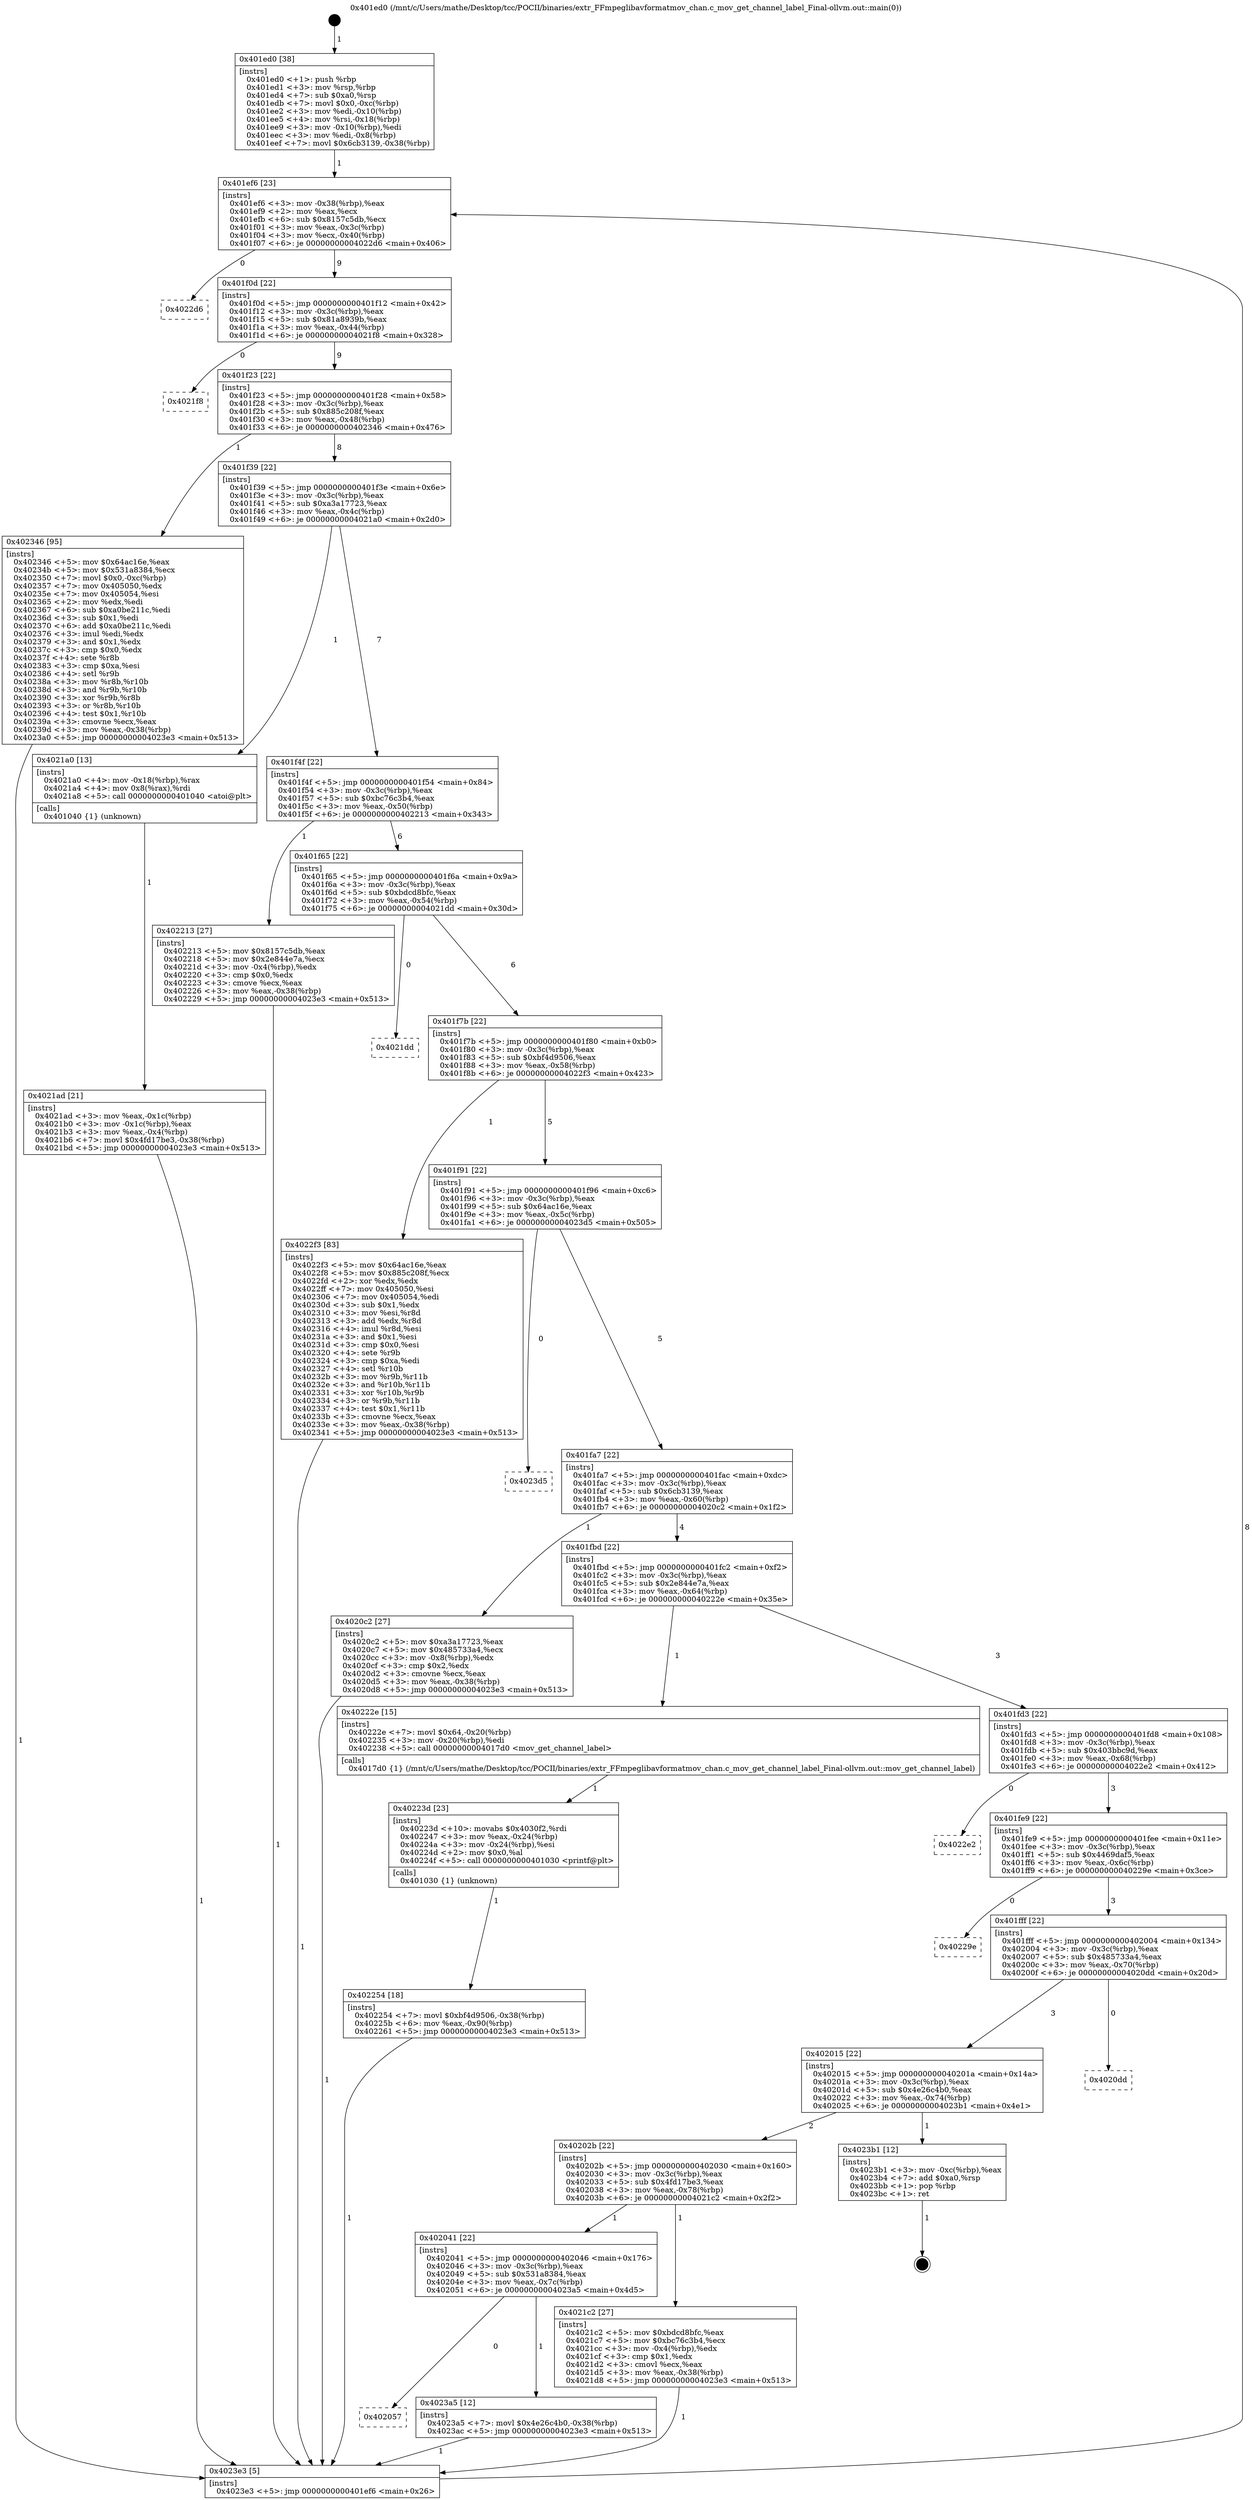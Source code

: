 digraph "0x401ed0" {
  label = "0x401ed0 (/mnt/c/Users/mathe/Desktop/tcc/POCII/binaries/extr_FFmpeglibavformatmov_chan.c_mov_get_channel_label_Final-ollvm.out::main(0))"
  labelloc = "t"
  node[shape=record]

  Entry [label="",width=0.3,height=0.3,shape=circle,fillcolor=black,style=filled]
  "0x401ef6" [label="{
     0x401ef6 [23]\l
     | [instrs]\l
     &nbsp;&nbsp;0x401ef6 \<+3\>: mov -0x38(%rbp),%eax\l
     &nbsp;&nbsp;0x401ef9 \<+2\>: mov %eax,%ecx\l
     &nbsp;&nbsp;0x401efb \<+6\>: sub $0x8157c5db,%ecx\l
     &nbsp;&nbsp;0x401f01 \<+3\>: mov %eax,-0x3c(%rbp)\l
     &nbsp;&nbsp;0x401f04 \<+3\>: mov %ecx,-0x40(%rbp)\l
     &nbsp;&nbsp;0x401f07 \<+6\>: je 00000000004022d6 \<main+0x406\>\l
  }"]
  "0x4022d6" [label="{
     0x4022d6\l
  }", style=dashed]
  "0x401f0d" [label="{
     0x401f0d [22]\l
     | [instrs]\l
     &nbsp;&nbsp;0x401f0d \<+5\>: jmp 0000000000401f12 \<main+0x42\>\l
     &nbsp;&nbsp;0x401f12 \<+3\>: mov -0x3c(%rbp),%eax\l
     &nbsp;&nbsp;0x401f15 \<+5\>: sub $0x81a8939b,%eax\l
     &nbsp;&nbsp;0x401f1a \<+3\>: mov %eax,-0x44(%rbp)\l
     &nbsp;&nbsp;0x401f1d \<+6\>: je 00000000004021f8 \<main+0x328\>\l
  }"]
  Exit [label="",width=0.3,height=0.3,shape=circle,fillcolor=black,style=filled,peripheries=2]
  "0x4021f8" [label="{
     0x4021f8\l
  }", style=dashed]
  "0x401f23" [label="{
     0x401f23 [22]\l
     | [instrs]\l
     &nbsp;&nbsp;0x401f23 \<+5\>: jmp 0000000000401f28 \<main+0x58\>\l
     &nbsp;&nbsp;0x401f28 \<+3\>: mov -0x3c(%rbp),%eax\l
     &nbsp;&nbsp;0x401f2b \<+5\>: sub $0x885c208f,%eax\l
     &nbsp;&nbsp;0x401f30 \<+3\>: mov %eax,-0x48(%rbp)\l
     &nbsp;&nbsp;0x401f33 \<+6\>: je 0000000000402346 \<main+0x476\>\l
  }"]
  "0x402057" [label="{
     0x402057\l
  }", style=dashed]
  "0x402346" [label="{
     0x402346 [95]\l
     | [instrs]\l
     &nbsp;&nbsp;0x402346 \<+5\>: mov $0x64ac16e,%eax\l
     &nbsp;&nbsp;0x40234b \<+5\>: mov $0x531a8384,%ecx\l
     &nbsp;&nbsp;0x402350 \<+7\>: movl $0x0,-0xc(%rbp)\l
     &nbsp;&nbsp;0x402357 \<+7\>: mov 0x405050,%edx\l
     &nbsp;&nbsp;0x40235e \<+7\>: mov 0x405054,%esi\l
     &nbsp;&nbsp;0x402365 \<+2\>: mov %edx,%edi\l
     &nbsp;&nbsp;0x402367 \<+6\>: sub $0xa0be211c,%edi\l
     &nbsp;&nbsp;0x40236d \<+3\>: sub $0x1,%edi\l
     &nbsp;&nbsp;0x402370 \<+6\>: add $0xa0be211c,%edi\l
     &nbsp;&nbsp;0x402376 \<+3\>: imul %edi,%edx\l
     &nbsp;&nbsp;0x402379 \<+3\>: and $0x1,%edx\l
     &nbsp;&nbsp;0x40237c \<+3\>: cmp $0x0,%edx\l
     &nbsp;&nbsp;0x40237f \<+4\>: sete %r8b\l
     &nbsp;&nbsp;0x402383 \<+3\>: cmp $0xa,%esi\l
     &nbsp;&nbsp;0x402386 \<+4\>: setl %r9b\l
     &nbsp;&nbsp;0x40238a \<+3\>: mov %r8b,%r10b\l
     &nbsp;&nbsp;0x40238d \<+3\>: and %r9b,%r10b\l
     &nbsp;&nbsp;0x402390 \<+3\>: xor %r9b,%r8b\l
     &nbsp;&nbsp;0x402393 \<+3\>: or %r8b,%r10b\l
     &nbsp;&nbsp;0x402396 \<+4\>: test $0x1,%r10b\l
     &nbsp;&nbsp;0x40239a \<+3\>: cmovne %ecx,%eax\l
     &nbsp;&nbsp;0x40239d \<+3\>: mov %eax,-0x38(%rbp)\l
     &nbsp;&nbsp;0x4023a0 \<+5\>: jmp 00000000004023e3 \<main+0x513\>\l
  }"]
  "0x401f39" [label="{
     0x401f39 [22]\l
     | [instrs]\l
     &nbsp;&nbsp;0x401f39 \<+5\>: jmp 0000000000401f3e \<main+0x6e\>\l
     &nbsp;&nbsp;0x401f3e \<+3\>: mov -0x3c(%rbp),%eax\l
     &nbsp;&nbsp;0x401f41 \<+5\>: sub $0xa3a17723,%eax\l
     &nbsp;&nbsp;0x401f46 \<+3\>: mov %eax,-0x4c(%rbp)\l
     &nbsp;&nbsp;0x401f49 \<+6\>: je 00000000004021a0 \<main+0x2d0\>\l
  }"]
  "0x4023a5" [label="{
     0x4023a5 [12]\l
     | [instrs]\l
     &nbsp;&nbsp;0x4023a5 \<+7\>: movl $0x4e26c4b0,-0x38(%rbp)\l
     &nbsp;&nbsp;0x4023ac \<+5\>: jmp 00000000004023e3 \<main+0x513\>\l
  }"]
  "0x4021a0" [label="{
     0x4021a0 [13]\l
     | [instrs]\l
     &nbsp;&nbsp;0x4021a0 \<+4\>: mov -0x18(%rbp),%rax\l
     &nbsp;&nbsp;0x4021a4 \<+4\>: mov 0x8(%rax),%rdi\l
     &nbsp;&nbsp;0x4021a8 \<+5\>: call 0000000000401040 \<atoi@plt\>\l
     | [calls]\l
     &nbsp;&nbsp;0x401040 \{1\} (unknown)\l
  }"]
  "0x401f4f" [label="{
     0x401f4f [22]\l
     | [instrs]\l
     &nbsp;&nbsp;0x401f4f \<+5\>: jmp 0000000000401f54 \<main+0x84\>\l
     &nbsp;&nbsp;0x401f54 \<+3\>: mov -0x3c(%rbp),%eax\l
     &nbsp;&nbsp;0x401f57 \<+5\>: sub $0xbc76c3b4,%eax\l
     &nbsp;&nbsp;0x401f5c \<+3\>: mov %eax,-0x50(%rbp)\l
     &nbsp;&nbsp;0x401f5f \<+6\>: je 0000000000402213 \<main+0x343\>\l
  }"]
  "0x402254" [label="{
     0x402254 [18]\l
     | [instrs]\l
     &nbsp;&nbsp;0x402254 \<+7\>: movl $0xbf4d9506,-0x38(%rbp)\l
     &nbsp;&nbsp;0x40225b \<+6\>: mov %eax,-0x90(%rbp)\l
     &nbsp;&nbsp;0x402261 \<+5\>: jmp 00000000004023e3 \<main+0x513\>\l
  }"]
  "0x402213" [label="{
     0x402213 [27]\l
     | [instrs]\l
     &nbsp;&nbsp;0x402213 \<+5\>: mov $0x8157c5db,%eax\l
     &nbsp;&nbsp;0x402218 \<+5\>: mov $0x2e844e7a,%ecx\l
     &nbsp;&nbsp;0x40221d \<+3\>: mov -0x4(%rbp),%edx\l
     &nbsp;&nbsp;0x402220 \<+3\>: cmp $0x0,%edx\l
     &nbsp;&nbsp;0x402223 \<+3\>: cmove %ecx,%eax\l
     &nbsp;&nbsp;0x402226 \<+3\>: mov %eax,-0x38(%rbp)\l
     &nbsp;&nbsp;0x402229 \<+5\>: jmp 00000000004023e3 \<main+0x513\>\l
  }"]
  "0x401f65" [label="{
     0x401f65 [22]\l
     | [instrs]\l
     &nbsp;&nbsp;0x401f65 \<+5\>: jmp 0000000000401f6a \<main+0x9a\>\l
     &nbsp;&nbsp;0x401f6a \<+3\>: mov -0x3c(%rbp),%eax\l
     &nbsp;&nbsp;0x401f6d \<+5\>: sub $0xbdcd8bfc,%eax\l
     &nbsp;&nbsp;0x401f72 \<+3\>: mov %eax,-0x54(%rbp)\l
     &nbsp;&nbsp;0x401f75 \<+6\>: je 00000000004021dd \<main+0x30d\>\l
  }"]
  "0x40223d" [label="{
     0x40223d [23]\l
     | [instrs]\l
     &nbsp;&nbsp;0x40223d \<+10\>: movabs $0x4030f2,%rdi\l
     &nbsp;&nbsp;0x402247 \<+3\>: mov %eax,-0x24(%rbp)\l
     &nbsp;&nbsp;0x40224a \<+3\>: mov -0x24(%rbp),%esi\l
     &nbsp;&nbsp;0x40224d \<+2\>: mov $0x0,%al\l
     &nbsp;&nbsp;0x40224f \<+5\>: call 0000000000401030 \<printf@plt\>\l
     | [calls]\l
     &nbsp;&nbsp;0x401030 \{1\} (unknown)\l
  }"]
  "0x4021dd" [label="{
     0x4021dd\l
  }", style=dashed]
  "0x401f7b" [label="{
     0x401f7b [22]\l
     | [instrs]\l
     &nbsp;&nbsp;0x401f7b \<+5\>: jmp 0000000000401f80 \<main+0xb0\>\l
     &nbsp;&nbsp;0x401f80 \<+3\>: mov -0x3c(%rbp),%eax\l
     &nbsp;&nbsp;0x401f83 \<+5\>: sub $0xbf4d9506,%eax\l
     &nbsp;&nbsp;0x401f88 \<+3\>: mov %eax,-0x58(%rbp)\l
     &nbsp;&nbsp;0x401f8b \<+6\>: je 00000000004022f3 \<main+0x423\>\l
  }"]
  "0x402041" [label="{
     0x402041 [22]\l
     | [instrs]\l
     &nbsp;&nbsp;0x402041 \<+5\>: jmp 0000000000402046 \<main+0x176\>\l
     &nbsp;&nbsp;0x402046 \<+3\>: mov -0x3c(%rbp),%eax\l
     &nbsp;&nbsp;0x402049 \<+5\>: sub $0x531a8384,%eax\l
     &nbsp;&nbsp;0x40204e \<+3\>: mov %eax,-0x7c(%rbp)\l
     &nbsp;&nbsp;0x402051 \<+6\>: je 00000000004023a5 \<main+0x4d5\>\l
  }"]
  "0x4022f3" [label="{
     0x4022f3 [83]\l
     | [instrs]\l
     &nbsp;&nbsp;0x4022f3 \<+5\>: mov $0x64ac16e,%eax\l
     &nbsp;&nbsp;0x4022f8 \<+5\>: mov $0x885c208f,%ecx\l
     &nbsp;&nbsp;0x4022fd \<+2\>: xor %edx,%edx\l
     &nbsp;&nbsp;0x4022ff \<+7\>: mov 0x405050,%esi\l
     &nbsp;&nbsp;0x402306 \<+7\>: mov 0x405054,%edi\l
     &nbsp;&nbsp;0x40230d \<+3\>: sub $0x1,%edx\l
     &nbsp;&nbsp;0x402310 \<+3\>: mov %esi,%r8d\l
     &nbsp;&nbsp;0x402313 \<+3\>: add %edx,%r8d\l
     &nbsp;&nbsp;0x402316 \<+4\>: imul %r8d,%esi\l
     &nbsp;&nbsp;0x40231a \<+3\>: and $0x1,%esi\l
     &nbsp;&nbsp;0x40231d \<+3\>: cmp $0x0,%esi\l
     &nbsp;&nbsp;0x402320 \<+4\>: sete %r9b\l
     &nbsp;&nbsp;0x402324 \<+3\>: cmp $0xa,%edi\l
     &nbsp;&nbsp;0x402327 \<+4\>: setl %r10b\l
     &nbsp;&nbsp;0x40232b \<+3\>: mov %r9b,%r11b\l
     &nbsp;&nbsp;0x40232e \<+3\>: and %r10b,%r11b\l
     &nbsp;&nbsp;0x402331 \<+3\>: xor %r10b,%r9b\l
     &nbsp;&nbsp;0x402334 \<+3\>: or %r9b,%r11b\l
     &nbsp;&nbsp;0x402337 \<+4\>: test $0x1,%r11b\l
     &nbsp;&nbsp;0x40233b \<+3\>: cmovne %ecx,%eax\l
     &nbsp;&nbsp;0x40233e \<+3\>: mov %eax,-0x38(%rbp)\l
     &nbsp;&nbsp;0x402341 \<+5\>: jmp 00000000004023e3 \<main+0x513\>\l
  }"]
  "0x401f91" [label="{
     0x401f91 [22]\l
     | [instrs]\l
     &nbsp;&nbsp;0x401f91 \<+5\>: jmp 0000000000401f96 \<main+0xc6\>\l
     &nbsp;&nbsp;0x401f96 \<+3\>: mov -0x3c(%rbp),%eax\l
     &nbsp;&nbsp;0x401f99 \<+5\>: sub $0x64ac16e,%eax\l
     &nbsp;&nbsp;0x401f9e \<+3\>: mov %eax,-0x5c(%rbp)\l
     &nbsp;&nbsp;0x401fa1 \<+6\>: je 00000000004023d5 \<main+0x505\>\l
  }"]
  "0x4021c2" [label="{
     0x4021c2 [27]\l
     | [instrs]\l
     &nbsp;&nbsp;0x4021c2 \<+5\>: mov $0xbdcd8bfc,%eax\l
     &nbsp;&nbsp;0x4021c7 \<+5\>: mov $0xbc76c3b4,%ecx\l
     &nbsp;&nbsp;0x4021cc \<+3\>: mov -0x4(%rbp),%edx\l
     &nbsp;&nbsp;0x4021cf \<+3\>: cmp $0x1,%edx\l
     &nbsp;&nbsp;0x4021d2 \<+3\>: cmovl %ecx,%eax\l
     &nbsp;&nbsp;0x4021d5 \<+3\>: mov %eax,-0x38(%rbp)\l
     &nbsp;&nbsp;0x4021d8 \<+5\>: jmp 00000000004023e3 \<main+0x513\>\l
  }"]
  "0x4023d5" [label="{
     0x4023d5\l
  }", style=dashed]
  "0x401fa7" [label="{
     0x401fa7 [22]\l
     | [instrs]\l
     &nbsp;&nbsp;0x401fa7 \<+5\>: jmp 0000000000401fac \<main+0xdc\>\l
     &nbsp;&nbsp;0x401fac \<+3\>: mov -0x3c(%rbp),%eax\l
     &nbsp;&nbsp;0x401faf \<+5\>: sub $0x6cb3139,%eax\l
     &nbsp;&nbsp;0x401fb4 \<+3\>: mov %eax,-0x60(%rbp)\l
     &nbsp;&nbsp;0x401fb7 \<+6\>: je 00000000004020c2 \<main+0x1f2\>\l
  }"]
  "0x40202b" [label="{
     0x40202b [22]\l
     | [instrs]\l
     &nbsp;&nbsp;0x40202b \<+5\>: jmp 0000000000402030 \<main+0x160\>\l
     &nbsp;&nbsp;0x402030 \<+3\>: mov -0x3c(%rbp),%eax\l
     &nbsp;&nbsp;0x402033 \<+5\>: sub $0x4fd17be3,%eax\l
     &nbsp;&nbsp;0x402038 \<+3\>: mov %eax,-0x78(%rbp)\l
     &nbsp;&nbsp;0x40203b \<+6\>: je 00000000004021c2 \<main+0x2f2\>\l
  }"]
  "0x4020c2" [label="{
     0x4020c2 [27]\l
     | [instrs]\l
     &nbsp;&nbsp;0x4020c2 \<+5\>: mov $0xa3a17723,%eax\l
     &nbsp;&nbsp;0x4020c7 \<+5\>: mov $0x485733a4,%ecx\l
     &nbsp;&nbsp;0x4020cc \<+3\>: mov -0x8(%rbp),%edx\l
     &nbsp;&nbsp;0x4020cf \<+3\>: cmp $0x2,%edx\l
     &nbsp;&nbsp;0x4020d2 \<+3\>: cmovne %ecx,%eax\l
     &nbsp;&nbsp;0x4020d5 \<+3\>: mov %eax,-0x38(%rbp)\l
     &nbsp;&nbsp;0x4020d8 \<+5\>: jmp 00000000004023e3 \<main+0x513\>\l
  }"]
  "0x401fbd" [label="{
     0x401fbd [22]\l
     | [instrs]\l
     &nbsp;&nbsp;0x401fbd \<+5\>: jmp 0000000000401fc2 \<main+0xf2\>\l
     &nbsp;&nbsp;0x401fc2 \<+3\>: mov -0x3c(%rbp),%eax\l
     &nbsp;&nbsp;0x401fc5 \<+5\>: sub $0x2e844e7a,%eax\l
     &nbsp;&nbsp;0x401fca \<+3\>: mov %eax,-0x64(%rbp)\l
     &nbsp;&nbsp;0x401fcd \<+6\>: je 000000000040222e \<main+0x35e\>\l
  }"]
  "0x4023e3" [label="{
     0x4023e3 [5]\l
     | [instrs]\l
     &nbsp;&nbsp;0x4023e3 \<+5\>: jmp 0000000000401ef6 \<main+0x26\>\l
  }"]
  "0x401ed0" [label="{
     0x401ed0 [38]\l
     | [instrs]\l
     &nbsp;&nbsp;0x401ed0 \<+1\>: push %rbp\l
     &nbsp;&nbsp;0x401ed1 \<+3\>: mov %rsp,%rbp\l
     &nbsp;&nbsp;0x401ed4 \<+7\>: sub $0xa0,%rsp\l
     &nbsp;&nbsp;0x401edb \<+7\>: movl $0x0,-0xc(%rbp)\l
     &nbsp;&nbsp;0x401ee2 \<+3\>: mov %edi,-0x10(%rbp)\l
     &nbsp;&nbsp;0x401ee5 \<+4\>: mov %rsi,-0x18(%rbp)\l
     &nbsp;&nbsp;0x401ee9 \<+3\>: mov -0x10(%rbp),%edi\l
     &nbsp;&nbsp;0x401eec \<+3\>: mov %edi,-0x8(%rbp)\l
     &nbsp;&nbsp;0x401eef \<+7\>: movl $0x6cb3139,-0x38(%rbp)\l
  }"]
  "0x4021ad" [label="{
     0x4021ad [21]\l
     | [instrs]\l
     &nbsp;&nbsp;0x4021ad \<+3\>: mov %eax,-0x1c(%rbp)\l
     &nbsp;&nbsp;0x4021b0 \<+3\>: mov -0x1c(%rbp),%eax\l
     &nbsp;&nbsp;0x4021b3 \<+3\>: mov %eax,-0x4(%rbp)\l
     &nbsp;&nbsp;0x4021b6 \<+7\>: movl $0x4fd17be3,-0x38(%rbp)\l
     &nbsp;&nbsp;0x4021bd \<+5\>: jmp 00000000004023e3 \<main+0x513\>\l
  }"]
  "0x4023b1" [label="{
     0x4023b1 [12]\l
     | [instrs]\l
     &nbsp;&nbsp;0x4023b1 \<+3\>: mov -0xc(%rbp),%eax\l
     &nbsp;&nbsp;0x4023b4 \<+7\>: add $0xa0,%rsp\l
     &nbsp;&nbsp;0x4023bb \<+1\>: pop %rbp\l
     &nbsp;&nbsp;0x4023bc \<+1\>: ret\l
  }"]
  "0x40222e" [label="{
     0x40222e [15]\l
     | [instrs]\l
     &nbsp;&nbsp;0x40222e \<+7\>: movl $0x64,-0x20(%rbp)\l
     &nbsp;&nbsp;0x402235 \<+3\>: mov -0x20(%rbp),%edi\l
     &nbsp;&nbsp;0x402238 \<+5\>: call 00000000004017d0 \<mov_get_channel_label\>\l
     | [calls]\l
     &nbsp;&nbsp;0x4017d0 \{1\} (/mnt/c/Users/mathe/Desktop/tcc/POCII/binaries/extr_FFmpeglibavformatmov_chan.c_mov_get_channel_label_Final-ollvm.out::mov_get_channel_label)\l
  }"]
  "0x401fd3" [label="{
     0x401fd3 [22]\l
     | [instrs]\l
     &nbsp;&nbsp;0x401fd3 \<+5\>: jmp 0000000000401fd8 \<main+0x108\>\l
     &nbsp;&nbsp;0x401fd8 \<+3\>: mov -0x3c(%rbp),%eax\l
     &nbsp;&nbsp;0x401fdb \<+5\>: sub $0x403bbc9d,%eax\l
     &nbsp;&nbsp;0x401fe0 \<+3\>: mov %eax,-0x68(%rbp)\l
     &nbsp;&nbsp;0x401fe3 \<+6\>: je 00000000004022e2 \<main+0x412\>\l
  }"]
  "0x402015" [label="{
     0x402015 [22]\l
     | [instrs]\l
     &nbsp;&nbsp;0x402015 \<+5\>: jmp 000000000040201a \<main+0x14a\>\l
     &nbsp;&nbsp;0x40201a \<+3\>: mov -0x3c(%rbp),%eax\l
     &nbsp;&nbsp;0x40201d \<+5\>: sub $0x4e26c4b0,%eax\l
     &nbsp;&nbsp;0x402022 \<+3\>: mov %eax,-0x74(%rbp)\l
     &nbsp;&nbsp;0x402025 \<+6\>: je 00000000004023b1 \<main+0x4e1\>\l
  }"]
  "0x4022e2" [label="{
     0x4022e2\l
  }", style=dashed]
  "0x401fe9" [label="{
     0x401fe9 [22]\l
     | [instrs]\l
     &nbsp;&nbsp;0x401fe9 \<+5\>: jmp 0000000000401fee \<main+0x11e\>\l
     &nbsp;&nbsp;0x401fee \<+3\>: mov -0x3c(%rbp),%eax\l
     &nbsp;&nbsp;0x401ff1 \<+5\>: sub $0x4469daf5,%eax\l
     &nbsp;&nbsp;0x401ff6 \<+3\>: mov %eax,-0x6c(%rbp)\l
     &nbsp;&nbsp;0x401ff9 \<+6\>: je 000000000040229e \<main+0x3ce\>\l
  }"]
  "0x4020dd" [label="{
     0x4020dd\l
  }", style=dashed]
  "0x40229e" [label="{
     0x40229e\l
  }", style=dashed]
  "0x401fff" [label="{
     0x401fff [22]\l
     | [instrs]\l
     &nbsp;&nbsp;0x401fff \<+5\>: jmp 0000000000402004 \<main+0x134\>\l
     &nbsp;&nbsp;0x402004 \<+3\>: mov -0x3c(%rbp),%eax\l
     &nbsp;&nbsp;0x402007 \<+5\>: sub $0x485733a4,%eax\l
     &nbsp;&nbsp;0x40200c \<+3\>: mov %eax,-0x70(%rbp)\l
     &nbsp;&nbsp;0x40200f \<+6\>: je 00000000004020dd \<main+0x20d\>\l
  }"]
  Entry -> "0x401ed0" [label=" 1"]
  "0x401ef6" -> "0x4022d6" [label=" 0"]
  "0x401ef6" -> "0x401f0d" [label=" 9"]
  "0x4023b1" -> Exit [label=" 1"]
  "0x401f0d" -> "0x4021f8" [label=" 0"]
  "0x401f0d" -> "0x401f23" [label=" 9"]
  "0x4023a5" -> "0x4023e3" [label=" 1"]
  "0x401f23" -> "0x402346" [label=" 1"]
  "0x401f23" -> "0x401f39" [label=" 8"]
  "0x402041" -> "0x402057" [label=" 0"]
  "0x401f39" -> "0x4021a0" [label=" 1"]
  "0x401f39" -> "0x401f4f" [label=" 7"]
  "0x402041" -> "0x4023a5" [label=" 1"]
  "0x401f4f" -> "0x402213" [label=" 1"]
  "0x401f4f" -> "0x401f65" [label=" 6"]
  "0x402346" -> "0x4023e3" [label=" 1"]
  "0x401f65" -> "0x4021dd" [label=" 0"]
  "0x401f65" -> "0x401f7b" [label=" 6"]
  "0x4022f3" -> "0x4023e3" [label=" 1"]
  "0x401f7b" -> "0x4022f3" [label=" 1"]
  "0x401f7b" -> "0x401f91" [label=" 5"]
  "0x402254" -> "0x4023e3" [label=" 1"]
  "0x401f91" -> "0x4023d5" [label=" 0"]
  "0x401f91" -> "0x401fa7" [label=" 5"]
  "0x40223d" -> "0x402254" [label=" 1"]
  "0x401fa7" -> "0x4020c2" [label=" 1"]
  "0x401fa7" -> "0x401fbd" [label=" 4"]
  "0x4020c2" -> "0x4023e3" [label=" 1"]
  "0x401ed0" -> "0x401ef6" [label=" 1"]
  "0x4023e3" -> "0x401ef6" [label=" 8"]
  "0x4021a0" -> "0x4021ad" [label=" 1"]
  "0x4021ad" -> "0x4023e3" [label=" 1"]
  "0x402213" -> "0x4023e3" [label=" 1"]
  "0x401fbd" -> "0x40222e" [label=" 1"]
  "0x401fbd" -> "0x401fd3" [label=" 3"]
  "0x4021c2" -> "0x4023e3" [label=" 1"]
  "0x401fd3" -> "0x4022e2" [label=" 0"]
  "0x401fd3" -> "0x401fe9" [label=" 3"]
  "0x40202b" -> "0x4021c2" [label=" 1"]
  "0x401fe9" -> "0x40229e" [label=" 0"]
  "0x401fe9" -> "0x401fff" [label=" 3"]
  "0x40222e" -> "0x40223d" [label=" 1"]
  "0x401fff" -> "0x4020dd" [label=" 0"]
  "0x401fff" -> "0x402015" [label=" 3"]
  "0x40202b" -> "0x402041" [label=" 1"]
  "0x402015" -> "0x4023b1" [label=" 1"]
  "0x402015" -> "0x40202b" [label=" 2"]
}
